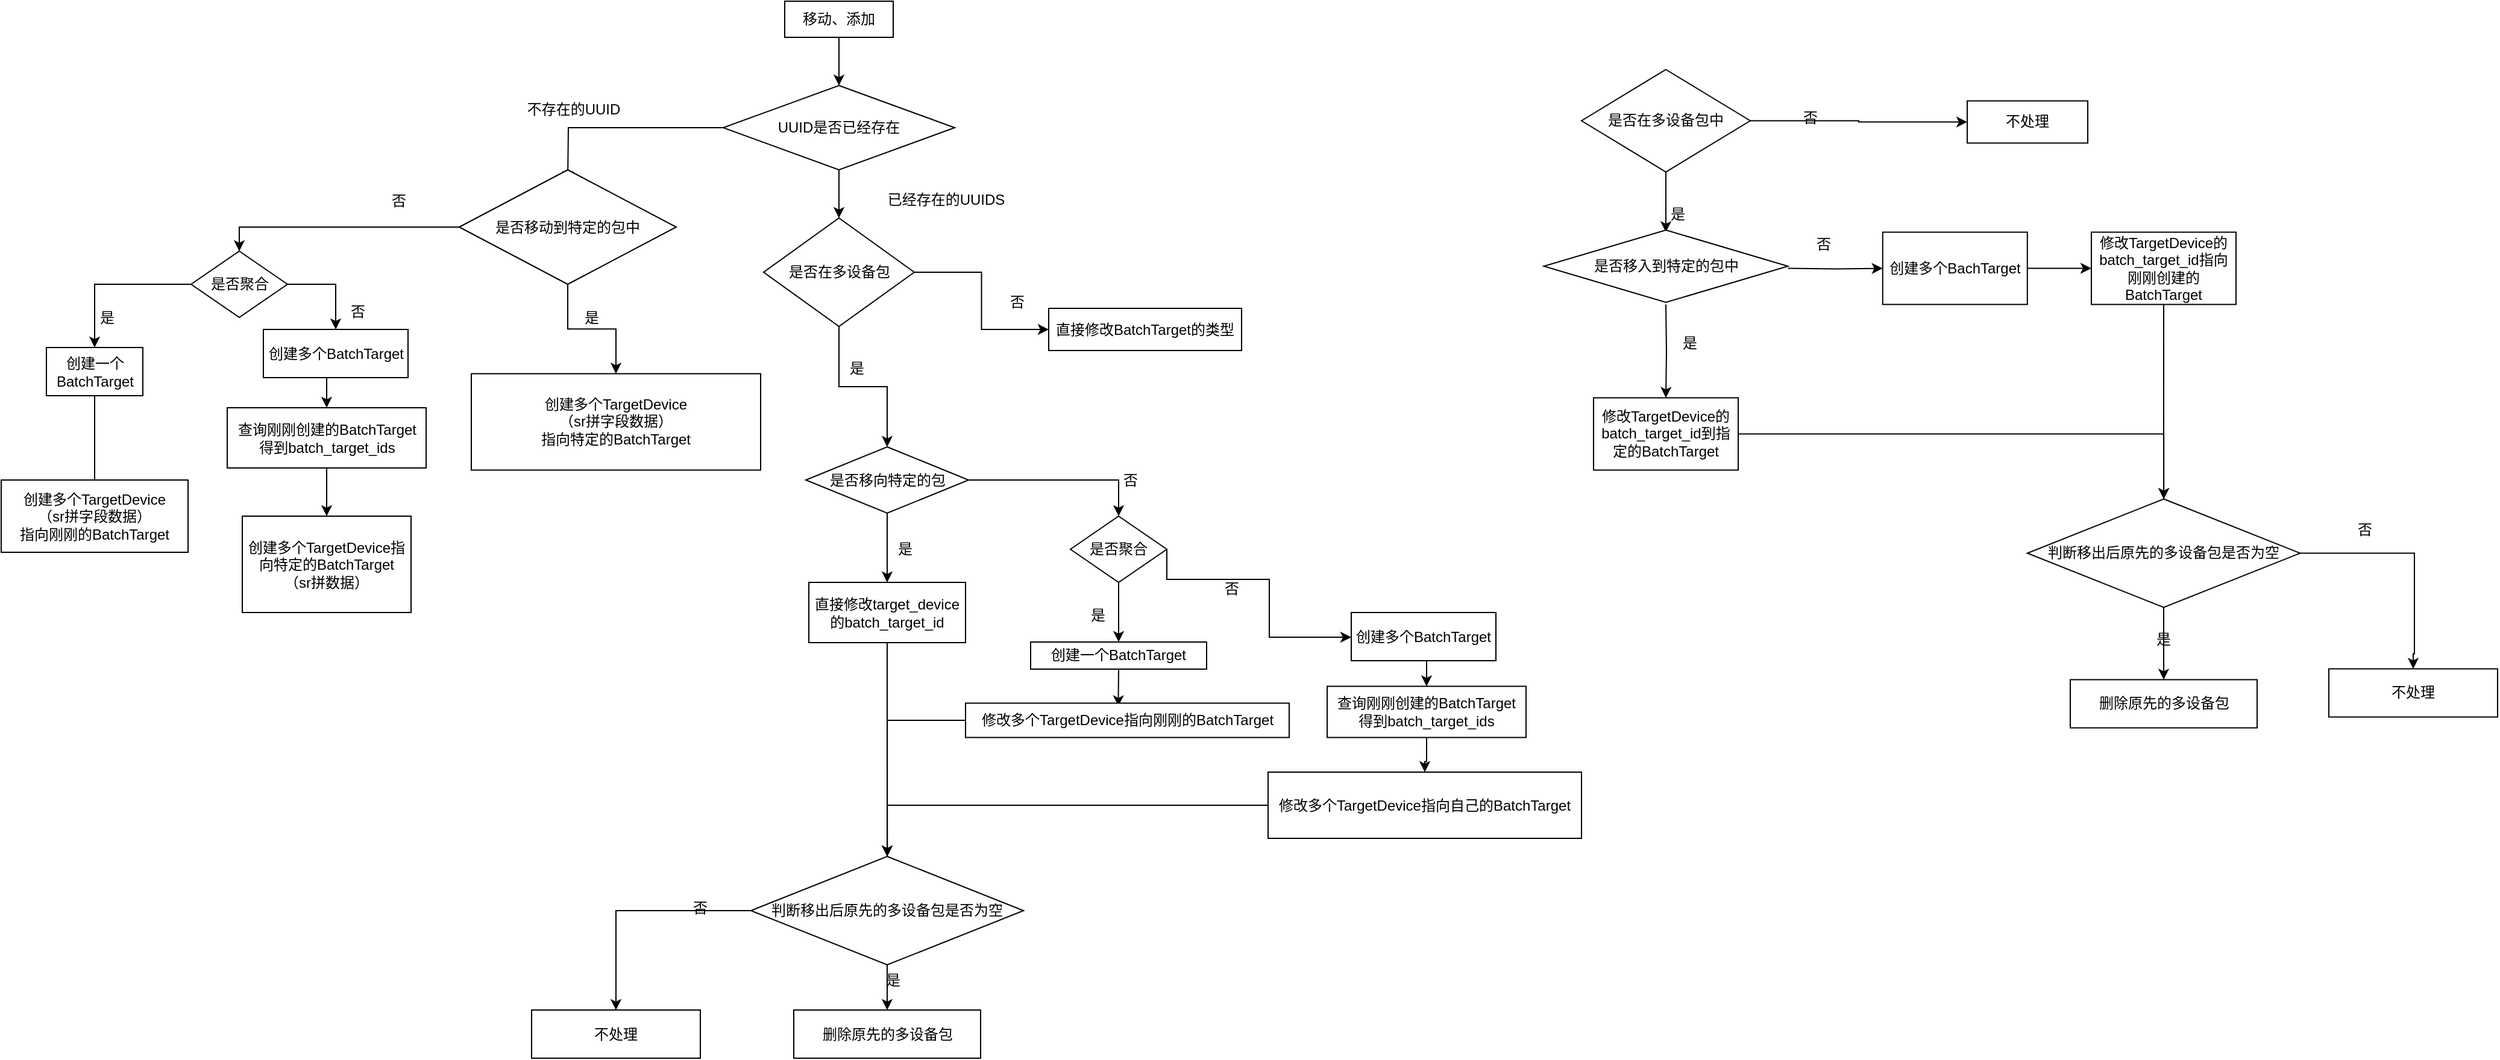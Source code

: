 <mxfile version="21.6.2" type="github">
  <diagram name="第 1 页" id="msrC1hAe30Xg3wMURsVK">
    <mxGraphModel dx="2345" dy="676" grid="1" gridSize="10" guides="1" tooltips="1" connect="1" arrows="1" fold="1" page="1" pageScale="1" pageWidth="827" pageHeight="1169" math="0" shadow="0">
      <root>
        <mxCell id="0" />
        <mxCell id="1" parent="0" />
        <mxCell id="P365xrxu5ykFGGpO0YsA-1" value="移动、添加" style="rounded=0;whiteSpace=wrap;html=1;" parent="1" vertex="1">
          <mxGeometry x="280" y="30" width="90" height="30" as="geometry" />
        </mxCell>
        <mxCell id="P365xrxu5ykFGGpO0YsA-22" style="edgeStyle=orthogonalEdgeStyle;rounded=0;orthogonalLoop=1;jettySize=auto;html=1;exitX=1;exitY=0.5;exitDx=0;exitDy=0;" parent="1" source="P365xrxu5ykFGGpO0YsA-6" target="P365xrxu5ykFGGpO0YsA-21" edge="1">
          <mxGeometry relative="1" as="geometry" />
        </mxCell>
        <mxCell id="kgve2yl_xJI6iGoT1gtc-13" style="edgeStyle=orthogonalEdgeStyle;rounded=0;orthogonalLoop=1;jettySize=auto;html=1;exitX=0.5;exitY=1;exitDx=0;exitDy=0;entryX=0.5;entryY=0;entryDx=0;entryDy=0;" edge="1" parent="1" source="P365xrxu5ykFGGpO0YsA-6" target="kgve2yl_xJI6iGoT1gtc-8">
          <mxGeometry relative="1" as="geometry" />
        </mxCell>
        <mxCell id="P365xrxu5ykFGGpO0YsA-6" value="是否在多设备包" style="rhombus;whiteSpace=wrap;html=1;" parent="1" vertex="1">
          <mxGeometry x="262.5" y="210" width="125" height="90" as="geometry" />
        </mxCell>
        <mxCell id="P365xrxu5ykFGGpO0YsA-10" value="" style="edgeStyle=orthogonalEdgeStyle;rounded=0;orthogonalLoop=1;jettySize=auto;html=1;exitX=0.5;exitY=1;exitDx=0;exitDy=0;" parent="1" source="P365xrxu5ykFGGpO0YsA-1" target="P365xrxu5ykFGGpO0YsA-8" edge="1">
          <mxGeometry relative="1" as="geometry">
            <mxPoint x="325" y="60" as="sourcePoint" />
            <mxPoint x="191" y="240" as="targetPoint" />
          </mxGeometry>
        </mxCell>
        <mxCell id="P365xrxu5ykFGGpO0YsA-15" style="edgeStyle=orthogonalEdgeStyle;rounded=0;orthogonalLoop=1;jettySize=auto;html=1;exitX=0.5;exitY=1;exitDx=0;exitDy=0;entryX=0.5;entryY=0;entryDx=0;entryDy=0;" parent="1" source="P365xrxu5ykFGGpO0YsA-8" target="P365xrxu5ykFGGpO0YsA-6" edge="1">
          <mxGeometry relative="1" as="geometry" />
        </mxCell>
        <mxCell id="P365xrxu5ykFGGpO0YsA-28" style="edgeStyle=orthogonalEdgeStyle;rounded=0;orthogonalLoop=1;jettySize=auto;html=1;exitX=0;exitY=0.5;exitDx=0;exitDy=0;" parent="1" source="P365xrxu5ykFGGpO0YsA-8" edge="1">
          <mxGeometry relative="1" as="geometry">
            <mxPoint x="100" y="180" as="targetPoint" />
          </mxGeometry>
        </mxCell>
        <mxCell id="P365xrxu5ykFGGpO0YsA-8" value="UUID是否已经存在" style="rhombus;whiteSpace=wrap;html=1;rounded=0;" parent="1" vertex="1">
          <mxGeometry x="228.98" y="100" width="192.03" height="70" as="geometry" />
        </mxCell>
        <mxCell id="P365xrxu5ykFGGpO0YsA-16" value="已经存在的UUIDS" style="text;html=1;strokeColor=none;fillColor=none;align=center;verticalAlign=middle;whiteSpace=wrap;rounded=0;" parent="1" vertex="1">
          <mxGeometry x="329" y="170" width="170" height="50" as="geometry" />
        </mxCell>
        <mxCell id="kgve2yl_xJI6iGoT1gtc-9" style="edgeStyle=orthogonalEdgeStyle;rounded=0;orthogonalLoop=1;jettySize=auto;html=1;exitX=0.5;exitY=1;exitDx=0;exitDy=0;" edge="1" parent="1" target="kgve2yl_xJI6iGoT1gtc-8">
          <mxGeometry relative="1" as="geometry">
            <mxPoint x="375" y="430" as="sourcePoint" />
          </mxGeometry>
        </mxCell>
        <mxCell id="P365xrxu5ykFGGpO0YsA-20" value="是" style="text;html=1;strokeColor=none;fillColor=none;align=center;verticalAlign=middle;whiteSpace=wrap;rounded=0;" parent="1" vertex="1">
          <mxGeometry x="310" y="320" width="60" height="30" as="geometry" />
        </mxCell>
        <mxCell id="P365xrxu5ykFGGpO0YsA-21" value="直接修改BatchTarget的类型" style="rounded=0;whiteSpace=wrap;html=1;" parent="1" vertex="1">
          <mxGeometry x="499" y="285" width="160" height="35" as="geometry" />
        </mxCell>
        <mxCell id="P365xrxu5ykFGGpO0YsA-23" value="否" style="text;html=1;strokeColor=none;fillColor=none;align=center;verticalAlign=middle;whiteSpace=wrap;rounded=0;" parent="1" vertex="1">
          <mxGeometry x="442.5" y="265" width="60" height="30" as="geometry" />
        </mxCell>
        <mxCell id="P365xrxu5ykFGGpO0YsA-29" value="不存在的UUID" style="text;html=1;strokeColor=none;fillColor=none;align=center;verticalAlign=middle;whiteSpace=wrap;rounded=0;" parent="1" vertex="1">
          <mxGeometry x="20" y="95" width="170" height="50" as="geometry" />
        </mxCell>
        <mxCell id="P365xrxu5ykFGGpO0YsA-32" style="edgeStyle=orthogonalEdgeStyle;rounded=0;orthogonalLoop=1;jettySize=auto;html=1;exitX=0;exitY=0.5;exitDx=0;exitDy=0;" parent="1" source="P365xrxu5ykFGGpO0YsA-30" target="P365xrxu5ykFGGpO0YsA-31" edge="1">
          <mxGeometry relative="1" as="geometry" />
        </mxCell>
        <mxCell id="P365xrxu5ykFGGpO0YsA-35" style="edgeStyle=orthogonalEdgeStyle;rounded=0;orthogonalLoop=1;jettySize=auto;html=1;exitX=1;exitY=0.5;exitDx=0;exitDy=0;entryX=0.5;entryY=0;entryDx=0;entryDy=0;" parent="1" source="P365xrxu5ykFGGpO0YsA-30" target="P365xrxu5ykFGGpO0YsA-34" edge="1">
          <mxGeometry relative="1" as="geometry" />
        </mxCell>
        <mxCell id="P365xrxu5ykFGGpO0YsA-30" value="是否聚合" style="rhombus;whiteSpace=wrap;html=1;" parent="1" vertex="1">
          <mxGeometry x="-212.5" y="237.5" width="80" height="55" as="geometry" />
        </mxCell>
        <mxCell id="P365xrxu5ykFGGpO0YsA-38" style="edgeStyle=orthogonalEdgeStyle;rounded=0;orthogonalLoop=1;jettySize=auto;html=1;exitX=0.5;exitY=1;exitDx=0;exitDy=0;" parent="1" source="P365xrxu5ykFGGpO0YsA-31" edge="1">
          <mxGeometry relative="1" as="geometry">
            <mxPoint x="-292.5" y="437.5" as="targetPoint" />
          </mxGeometry>
        </mxCell>
        <mxCell id="P365xrxu5ykFGGpO0YsA-31" value="创建一个BatchTarget" style="rounded=0;whiteSpace=wrap;html=1;" parent="1" vertex="1">
          <mxGeometry x="-332.5" y="317.5" width="80" height="40" as="geometry" />
        </mxCell>
        <mxCell id="P365xrxu5ykFGGpO0YsA-33" value="是" style="text;html=1;strokeColor=none;fillColor=none;align=center;verticalAlign=middle;whiteSpace=wrap;rounded=0;" parent="1" vertex="1">
          <mxGeometry x="-312.5" y="277.5" width="60" height="30" as="geometry" />
        </mxCell>
        <mxCell id="P365xrxu5ykFGGpO0YsA-40" style="edgeStyle=orthogonalEdgeStyle;rounded=0;orthogonalLoop=1;jettySize=auto;html=1;exitX=0.5;exitY=1;exitDx=0;exitDy=0;entryX=0.5;entryY=0;entryDx=0;entryDy=0;" parent="1" source="P365xrxu5ykFGGpO0YsA-34" target="P365xrxu5ykFGGpO0YsA-39" edge="1">
          <mxGeometry relative="1" as="geometry" />
        </mxCell>
        <mxCell id="P365xrxu5ykFGGpO0YsA-34" value="创建多个BatchTarget" style="rounded=0;whiteSpace=wrap;html=1;" parent="1" vertex="1">
          <mxGeometry x="-152.5" y="302.5" width="120" height="40" as="geometry" />
        </mxCell>
        <mxCell id="P365xrxu5ykFGGpO0YsA-36" value="否" style="text;html=1;strokeColor=none;fillColor=none;align=center;verticalAlign=middle;whiteSpace=wrap;rounded=0;" parent="1" vertex="1">
          <mxGeometry x="-103.52" y="272.5" width="60" height="30" as="geometry" />
        </mxCell>
        <mxCell id="P365xrxu5ykFGGpO0YsA-37" value="创建多个TargetDevice&lt;br&gt;（sr拼字段数据）&lt;br&gt;指向刚刚的BatchTarget" style="rounded=0;whiteSpace=wrap;html=1;" parent="1" vertex="1">
          <mxGeometry x="-370" y="427.5" width="155" height="60" as="geometry" />
        </mxCell>
        <mxCell id="P365xrxu5ykFGGpO0YsA-42" style="edgeStyle=orthogonalEdgeStyle;rounded=0;orthogonalLoop=1;jettySize=auto;html=1;exitX=0.5;exitY=1;exitDx=0;exitDy=0;" parent="1" source="P365xrxu5ykFGGpO0YsA-39" target="P365xrxu5ykFGGpO0YsA-41" edge="1">
          <mxGeometry relative="1" as="geometry" />
        </mxCell>
        <mxCell id="P365xrxu5ykFGGpO0YsA-39" value="查询刚刚创建的BatchTarget&lt;br&gt;得到batch_target_ids" style="rounded=0;whiteSpace=wrap;html=1;" parent="1" vertex="1">
          <mxGeometry x="-182.5" y="367.5" width="165" height="50" as="geometry" />
        </mxCell>
        <mxCell id="P365xrxu5ykFGGpO0YsA-41" value="创建多个TargetDevice指向特定的BatchTarget&lt;br&gt;（sr拼数据）" style="rounded=0;whiteSpace=wrap;html=1;" parent="1" vertex="1">
          <mxGeometry x="-170" y="457.5" width="140" height="80" as="geometry" />
        </mxCell>
        <mxCell id="P365xrxu5ykFGGpO0YsA-69" style="edgeStyle=orthogonalEdgeStyle;rounded=0;orthogonalLoop=1;jettySize=auto;html=1;exitX=1;exitY=0.5;exitDx=0;exitDy=0;" parent="1" source="P365xrxu5ykFGGpO0YsA-48" target="P365xrxu5ykFGGpO0YsA-62" edge="1">
          <mxGeometry relative="1" as="geometry">
            <Array as="points">
              <mxPoint x="682" y="510" />
              <mxPoint x="682" y="558" />
            </Array>
          </mxGeometry>
        </mxCell>
        <mxCell id="kgve2yl_xJI6iGoT1gtc-104" style="edgeStyle=orthogonalEdgeStyle;rounded=0;orthogonalLoop=1;jettySize=auto;html=1;exitX=0.5;exitY=1;exitDx=0;exitDy=0;entryX=0.5;entryY=0;entryDx=0;entryDy=0;" edge="1" parent="1" source="P365xrxu5ykFGGpO0YsA-48" target="kgve2yl_xJI6iGoT1gtc-100">
          <mxGeometry relative="1" as="geometry" />
        </mxCell>
        <mxCell id="P365xrxu5ykFGGpO0YsA-48" value="是否聚合" style="rhombus;whiteSpace=wrap;html=1;" parent="1" vertex="1">
          <mxGeometry x="517" y="457.5" width="80" height="55" as="geometry" />
        </mxCell>
        <mxCell id="P365xrxu5ykFGGpO0YsA-55" value="是" style="text;html=1;strokeColor=none;fillColor=none;align=center;verticalAlign=middle;whiteSpace=wrap;rounded=0;" parent="1" vertex="1">
          <mxGeometry x="510" y="517.5" width="60" height="45" as="geometry" />
        </mxCell>
        <mxCell id="kgve2yl_xJI6iGoT1gtc-107" style="edgeStyle=orthogonalEdgeStyle;rounded=0;orthogonalLoop=1;jettySize=auto;html=1;exitX=0.5;exitY=1;exitDx=0;exitDy=0;entryX=0.5;entryY=0;entryDx=0;entryDy=0;" edge="1" parent="1" source="P365xrxu5ykFGGpO0YsA-62" target="kgve2yl_xJI6iGoT1gtc-106">
          <mxGeometry relative="1" as="geometry" />
        </mxCell>
        <mxCell id="P365xrxu5ykFGGpO0YsA-62" value="创建多个BatchTarget" style="rounded=0;whiteSpace=wrap;html=1;" parent="1" vertex="1">
          <mxGeometry x="750" y="537.5" width="120" height="40" as="geometry" />
        </mxCell>
        <mxCell id="kgve2yl_xJI6iGoT1gtc-20" style="edgeStyle=orthogonalEdgeStyle;rounded=0;orthogonalLoop=1;jettySize=auto;html=1;exitX=0;exitY=0.5;exitDx=0;exitDy=0;" edge="1" parent="1" source="P365xrxu5ykFGGpO0YsA-64" target="kgve2yl_xJI6iGoT1gtc-18">
          <mxGeometry relative="1" as="geometry" />
        </mxCell>
        <mxCell id="P365xrxu5ykFGGpO0YsA-64" value="修改多个TargetDevice指向自己的BatchTarget" style="rounded=0;whiteSpace=wrap;html=1;" parent="1" vertex="1">
          <mxGeometry x="681.01" y="670" width="260" height="55" as="geometry" />
        </mxCell>
        <mxCell id="P365xrxu5ykFGGpO0YsA-70" value="否" style="text;html=1;strokeColor=none;fillColor=none;align=center;verticalAlign=middle;whiteSpace=wrap;rounded=0;" parent="1" vertex="1">
          <mxGeometry x="621.01" y="502.5" width="60" height="30" as="geometry" />
        </mxCell>
        <mxCell id="kgve2yl_xJI6iGoT1gtc-6" style="edgeStyle=orthogonalEdgeStyle;rounded=0;orthogonalLoop=1;jettySize=auto;html=1;exitX=1;exitY=0.5;exitDx=0;exitDy=0;" edge="1" parent="1" source="kgve2yl_xJI6iGoT1gtc-1" target="kgve2yl_xJI6iGoT1gtc-5">
          <mxGeometry relative="1" as="geometry" />
        </mxCell>
        <mxCell id="kgve2yl_xJI6iGoT1gtc-71" style="edgeStyle=orthogonalEdgeStyle;rounded=0;orthogonalLoop=1;jettySize=auto;html=1;exitX=0.5;exitY=1;exitDx=0;exitDy=0;entryX=0.5;entryY=0;entryDx=0;entryDy=0;" edge="1" parent="1" source="kgve2yl_xJI6iGoT1gtc-1">
          <mxGeometry relative="1" as="geometry">
            <mxPoint x="1011.01" y="221.75" as="targetPoint" />
          </mxGeometry>
        </mxCell>
        <mxCell id="kgve2yl_xJI6iGoT1gtc-1" value="是否在多设备包中" style="rhombus;whiteSpace=wrap;html=1;" vertex="1" parent="1">
          <mxGeometry x="941.01" y="86.75" width="140" height="85" as="geometry" />
        </mxCell>
        <mxCell id="kgve2yl_xJI6iGoT1gtc-39" style="edgeStyle=orthogonalEdgeStyle;rounded=0;orthogonalLoop=1;jettySize=auto;html=1;exitX=0.5;exitY=1;exitDx=0;exitDy=0;" edge="1" parent="1" source="kgve2yl_xJI6iGoT1gtc-2" target="kgve2yl_xJI6iGoT1gtc-34">
          <mxGeometry relative="1" as="geometry" />
        </mxCell>
        <mxCell id="kgve2yl_xJI6iGoT1gtc-2" value="修改TargetDevice的batch_target_id指向刚刚创建的BatchTarget" style="rounded=0;whiteSpace=wrap;html=1;" vertex="1" parent="1">
          <mxGeometry x="1364.01" y="221.75" width="120" height="60" as="geometry" />
        </mxCell>
        <mxCell id="kgve2yl_xJI6iGoT1gtc-4" value="是" style="text;html=1;strokeColor=none;fillColor=none;align=center;verticalAlign=middle;whiteSpace=wrap;rounded=0;" vertex="1" parent="1">
          <mxGeometry x="991.01" y="191.75" width="60" height="30" as="geometry" />
        </mxCell>
        <mxCell id="kgve2yl_xJI6iGoT1gtc-5" value="不处理" style="rounded=0;whiteSpace=wrap;html=1;" vertex="1" parent="1">
          <mxGeometry x="1261.01" y="112.75" width="100" height="35" as="geometry" />
        </mxCell>
        <mxCell id="kgve2yl_xJI6iGoT1gtc-7" value="否" style="text;html=1;strokeColor=none;fillColor=none;align=center;verticalAlign=middle;whiteSpace=wrap;rounded=0;" vertex="1" parent="1">
          <mxGeometry x="1101.01" y="111.75" width="60" height="30" as="geometry" />
        </mxCell>
        <mxCell id="kgve2yl_xJI6iGoT1gtc-10" style="edgeStyle=orthogonalEdgeStyle;rounded=0;orthogonalLoop=1;jettySize=auto;html=1;exitX=1;exitY=0.5;exitDx=0;exitDy=0;entryX=0.5;entryY=0;entryDx=0;entryDy=0;" edge="1" parent="1" source="kgve2yl_xJI6iGoT1gtc-8" target="P365xrxu5ykFGGpO0YsA-48">
          <mxGeometry relative="1" as="geometry" />
        </mxCell>
        <mxCell id="kgve2yl_xJI6iGoT1gtc-15" style="edgeStyle=orthogonalEdgeStyle;rounded=0;orthogonalLoop=1;jettySize=auto;html=1;exitX=0.5;exitY=1;exitDx=0;exitDy=0;" edge="1" parent="1" source="kgve2yl_xJI6iGoT1gtc-8" target="kgve2yl_xJI6iGoT1gtc-14">
          <mxGeometry relative="1" as="geometry" />
        </mxCell>
        <mxCell id="kgve2yl_xJI6iGoT1gtc-8" value="是否移向特定的包" style="rhombus;whiteSpace=wrap;html=1;" vertex="1" parent="1">
          <mxGeometry x="297.5" y="400" width="135" height="55" as="geometry" />
        </mxCell>
        <mxCell id="kgve2yl_xJI6iGoT1gtc-11" value="否" style="text;html=1;strokeColor=none;fillColor=none;align=center;verticalAlign=middle;whiteSpace=wrap;rounded=0;" vertex="1" parent="1">
          <mxGeometry x="537" y="412.5" width="60" height="30" as="geometry" />
        </mxCell>
        <mxCell id="kgve2yl_xJI6iGoT1gtc-110" style="edgeStyle=orthogonalEdgeStyle;rounded=0;orthogonalLoop=1;jettySize=auto;html=1;exitX=0.5;exitY=1;exitDx=0;exitDy=0;" edge="1" parent="1" source="kgve2yl_xJI6iGoT1gtc-14" target="kgve2yl_xJI6iGoT1gtc-18">
          <mxGeometry relative="1" as="geometry" />
        </mxCell>
        <mxCell id="kgve2yl_xJI6iGoT1gtc-14" value="直接修改target_device的batch_target_id" style="rounded=0;whiteSpace=wrap;html=1;" vertex="1" parent="1">
          <mxGeometry x="300" y="512.5" width="130" height="50" as="geometry" />
        </mxCell>
        <mxCell id="kgve2yl_xJI6iGoT1gtc-17" value="是" style="text;html=1;strokeColor=none;fillColor=none;align=center;verticalAlign=middle;whiteSpace=wrap;rounded=0;" vertex="1" parent="1">
          <mxGeometry x="350" y="470" width="60" height="30" as="geometry" />
        </mxCell>
        <mxCell id="kgve2yl_xJI6iGoT1gtc-24" style="edgeStyle=orthogonalEdgeStyle;rounded=0;orthogonalLoop=1;jettySize=auto;html=1;exitX=0.5;exitY=1;exitDx=0;exitDy=0;entryX=0.5;entryY=0;entryDx=0;entryDy=0;" edge="1" parent="1" source="kgve2yl_xJI6iGoT1gtc-18" target="kgve2yl_xJI6iGoT1gtc-23">
          <mxGeometry relative="1" as="geometry" />
        </mxCell>
        <mxCell id="kgve2yl_xJI6iGoT1gtc-28" style="edgeStyle=orthogonalEdgeStyle;rounded=0;orthogonalLoop=1;jettySize=auto;html=1;exitX=0;exitY=0.5;exitDx=0;exitDy=0;" edge="1" parent="1" source="kgve2yl_xJI6iGoT1gtc-18" target="kgve2yl_xJI6iGoT1gtc-27">
          <mxGeometry relative="1" as="geometry" />
        </mxCell>
        <mxCell id="kgve2yl_xJI6iGoT1gtc-18" value="判断移出后原先的多设备包是否为空" style="rhombus;whiteSpace=wrap;html=1;" vertex="1" parent="1">
          <mxGeometry x="251.88" y="740" width="226.25" height="90" as="geometry" />
        </mxCell>
        <mxCell id="kgve2yl_xJI6iGoT1gtc-23" value="删除原先的多设备包" style="rounded=0;whiteSpace=wrap;html=1;" vertex="1" parent="1">
          <mxGeometry x="287.5" y="867.5" width="155" height="40" as="geometry" />
        </mxCell>
        <mxCell id="kgve2yl_xJI6iGoT1gtc-25" value="是" style="text;html=1;strokeColor=none;fillColor=none;align=center;verticalAlign=middle;whiteSpace=wrap;rounded=0;" vertex="1" parent="1">
          <mxGeometry x="340" y="827.5" width="60" height="30" as="geometry" />
        </mxCell>
        <mxCell id="kgve2yl_xJI6iGoT1gtc-27" value="不处理" style="rounded=0;whiteSpace=wrap;html=1;" vertex="1" parent="1">
          <mxGeometry x="70" y="867.5" width="140" height="40" as="geometry" />
        </mxCell>
        <mxCell id="kgve2yl_xJI6iGoT1gtc-29" value="否" style="text;html=1;strokeColor=none;fillColor=none;align=center;verticalAlign=middle;whiteSpace=wrap;rounded=0;" vertex="1" parent="1">
          <mxGeometry x="180" y="767.5" width="60" height="30" as="geometry" />
        </mxCell>
        <mxCell id="kgve2yl_xJI6iGoT1gtc-32" style="edgeStyle=orthogonalEdgeStyle;rounded=0;orthogonalLoop=1;jettySize=auto;html=1;exitX=0.5;exitY=1;exitDx=0;exitDy=0;entryX=0.5;entryY=0;entryDx=0;entryDy=0;" edge="1" parent="1" source="kgve2yl_xJI6iGoT1gtc-34" target="kgve2yl_xJI6iGoT1gtc-35">
          <mxGeometry relative="1" as="geometry" />
        </mxCell>
        <mxCell id="kgve2yl_xJI6iGoT1gtc-74" style="edgeStyle=orthogonalEdgeStyle;rounded=0;orthogonalLoop=1;jettySize=auto;html=1;exitX=1;exitY=0.5;exitDx=0;exitDy=0;entryX=0.5;entryY=0;entryDx=0;entryDy=0;" edge="1" parent="1" source="kgve2yl_xJI6iGoT1gtc-34" target="kgve2yl_xJI6iGoT1gtc-75">
          <mxGeometry relative="1" as="geometry">
            <mxPoint x="1631.01" y="571.75" as="targetPoint" />
            <Array as="points">
              <mxPoint x="1632.01" y="488.75" />
              <mxPoint x="1632.01" y="571.75" />
            </Array>
          </mxGeometry>
        </mxCell>
        <mxCell id="kgve2yl_xJI6iGoT1gtc-34" value="判断移出后原先的多设备包是否为空" style="rhombus;whiteSpace=wrap;html=1;" vertex="1" parent="1">
          <mxGeometry x="1310.89" y="443.25" width="226.25" height="90" as="geometry" />
        </mxCell>
        <mxCell id="kgve2yl_xJI6iGoT1gtc-35" value="删除原先的多设备包" style="rounded=0;whiteSpace=wrap;html=1;" vertex="1" parent="1">
          <mxGeometry x="1346.51" y="593.25" width="155" height="40" as="geometry" />
        </mxCell>
        <mxCell id="kgve2yl_xJI6iGoT1gtc-36" value="是" style="text;html=1;strokeColor=none;fillColor=none;align=center;verticalAlign=middle;whiteSpace=wrap;rounded=0;" vertex="1" parent="1">
          <mxGeometry x="1394.01" y="544.5" width="60" height="30" as="geometry" />
        </mxCell>
        <mxCell id="kgve2yl_xJI6iGoT1gtc-55" style="edgeStyle=orthogonalEdgeStyle;rounded=0;orthogonalLoop=1;jettySize=auto;html=1;exitX=0;exitY=0.5;exitDx=0;exitDy=0;entryX=0.5;entryY=0;entryDx=0;entryDy=0;" edge="1" parent="1" source="kgve2yl_xJI6iGoT1gtc-53" target="P365xrxu5ykFGGpO0YsA-30">
          <mxGeometry relative="1" as="geometry" />
        </mxCell>
        <mxCell id="kgve2yl_xJI6iGoT1gtc-58" style="edgeStyle=orthogonalEdgeStyle;rounded=0;orthogonalLoop=1;jettySize=auto;html=1;exitX=0.5;exitY=1;exitDx=0;exitDy=0;" edge="1" parent="1" source="kgve2yl_xJI6iGoT1gtc-53" target="kgve2yl_xJI6iGoT1gtc-57">
          <mxGeometry relative="1" as="geometry" />
        </mxCell>
        <mxCell id="kgve2yl_xJI6iGoT1gtc-53" value="是否移动到特定的包中" style="rhombus;whiteSpace=wrap;html=1;" vertex="1" parent="1">
          <mxGeometry x="10" y="170" width="180" height="95" as="geometry" />
        </mxCell>
        <mxCell id="kgve2yl_xJI6iGoT1gtc-56" value="否" style="text;html=1;strokeColor=none;fillColor=none;align=center;verticalAlign=middle;whiteSpace=wrap;rounded=0;" vertex="1" parent="1">
          <mxGeometry x="-70" y="181" width="60" height="30" as="geometry" />
        </mxCell>
        <mxCell id="kgve2yl_xJI6iGoT1gtc-57" value="创建多个TargetDevice&lt;br&gt;（sr拼字段数据）&lt;br&gt;指向特定的BatchTarget" style="rounded=0;whiteSpace=wrap;html=1;" vertex="1" parent="1">
          <mxGeometry x="20" y="339.25" width="240" height="80" as="geometry" />
        </mxCell>
        <mxCell id="kgve2yl_xJI6iGoT1gtc-59" value="是" style="text;html=1;strokeColor=none;fillColor=none;align=center;verticalAlign=middle;whiteSpace=wrap;rounded=0;" vertex="1" parent="1">
          <mxGeometry x="90" y="277.5" width="60" height="30" as="geometry" />
        </mxCell>
        <mxCell id="kgve2yl_xJI6iGoT1gtc-78" style="edgeStyle=orthogonalEdgeStyle;rounded=0;orthogonalLoop=1;jettySize=auto;html=1;exitX=0.5;exitY=1;exitDx=0;exitDy=0;" edge="1" parent="1" target="kgve2yl_xJI6iGoT1gtc-77">
          <mxGeometry relative="1" as="geometry">
            <mxPoint x="1011.01" y="281.75" as="sourcePoint" />
          </mxGeometry>
        </mxCell>
        <mxCell id="kgve2yl_xJI6iGoT1gtc-81" style="edgeStyle=orthogonalEdgeStyle;rounded=0;orthogonalLoop=1;jettySize=auto;html=1;exitX=1;exitY=0.5;exitDx=0;exitDy=0;entryX=0;entryY=0.5;entryDx=0;entryDy=0;" edge="1" parent="1" target="kgve2yl_xJI6iGoT1gtc-80">
          <mxGeometry relative="1" as="geometry">
            <mxPoint x="1112.26" y="251.75" as="sourcePoint" />
          </mxGeometry>
        </mxCell>
        <mxCell id="kgve2yl_xJI6iGoT1gtc-60" value="是否移入到特定的包中" style="rhombus;whiteSpace=wrap;html=1;" vertex="1" parent="1">
          <mxGeometry x="909.76" y="220" width="202.5" height="60" as="geometry" />
        </mxCell>
        <mxCell id="kgve2yl_xJI6iGoT1gtc-75" value="不处理" style="rounded=0;whiteSpace=wrap;html=1;" vertex="1" parent="1">
          <mxGeometry x="1561.01" y="584.25" width="140" height="40" as="geometry" />
        </mxCell>
        <mxCell id="kgve2yl_xJI6iGoT1gtc-76" value="否" style="text;html=1;strokeColor=none;fillColor=none;align=center;verticalAlign=middle;whiteSpace=wrap;rounded=0;" vertex="1" parent="1">
          <mxGeometry x="1561.01" y="454.25" width="60" height="30" as="geometry" />
        </mxCell>
        <mxCell id="kgve2yl_xJI6iGoT1gtc-79" style="edgeStyle=orthogonalEdgeStyle;rounded=0;orthogonalLoop=1;jettySize=auto;html=1;" edge="1" parent="1" source="kgve2yl_xJI6iGoT1gtc-77" target="kgve2yl_xJI6iGoT1gtc-34">
          <mxGeometry relative="1" as="geometry" />
        </mxCell>
        <mxCell id="kgve2yl_xJI6iGoT1gtc-77" value="修改TargetDevice的batch_target_id到指定的BatchTarget" style="rounded=0;whiteSpace=wrap;html=1;" vertex="1" parent="1">
          <mxGeometry x="951.01" y="359.25" width="120" height="60" as="geometry" />
        </mxCell>
        <mxCell id="kgve2yl_xJI6iGoT1gtc-82" style="edgeStyle=orthogonalEdgeStyle;rounded=0;orthogonalLoop=1;jettySize=auto;html=1;exitX=1;exitY=0.5;exitDx=0;exitDy=0;entryX=0;entryY=0.5;entryDx=0;entryDy=0;" edge="1" parent="1" source="kgve2yl_xJI6iGoT1gtc-80" target="kgve2yl_xJI6iGoT1gtc-2">
          <mxGeometry relative="1" as="geometry" />
        </mxCell>
        <mxCell id="kgve2yl_xJI6iGoT1gtc-80" value="创建多个BachTarget" style="rounded=0;whiteSpace=wrap;html=1;" vertex="1" parent="1">
          <mxGeometry x="1190.89" y="221.75" width="120" height="60" as="geometry" />
        </mxCell>
        <mxCell id="kgve2yl_xJI6iGoT1gtc-83" value="是" style="text;html=1;strokeColor=none;fillColor=none;align=center;verticalAlign=middle;whiteSpace=wrap;rounded=0;" vertex="1" parent="1">
          <mxGeometry x="1001.01" y="299.25" width="60" height="30" as="geometry" />
        </mxCell>
        <mxCell id="kgve2yl_xJI6iGoT1gtc-84" value="否" style="text;html=1;strokeColor=none;fillColor=none;align=center;verticalAlign=middle;whiteSpace=wrap;rounded=0;" vertex="1" parent="1">
          <mxGeometry x="1112.26" y="216.75" width="60" height="30" as="geometry" />
        </mxCell>
        <mxCell id="kgve2yl_xJI6iGoT1gtc-102" style="edgeStyle=orthogonalEdgeStyle;rounded=0;orthogonalLoop=1;jettySize=auto;html=1;exitX=0.5;exitY=1;exitDx=0;exitDy=0;entryX=0.472;entryY=0.089;entryDx=0;entryDy=0;entryPerimeter=0;" edge="1" parent="1" source="kgve2yl_xJI6iGoT1gtc-100" target="kgve2yl_xJI6iGoT1gtc-101">
          <mxGeometry relative="1" as="geometry" />
        </mxCell>
        <mxCell id="kgve2yl_xJI6iGoT1gtc-100" value="创建一个BatchTarget" style="rounded=0;whiteSpace=wrap;html=1;" vertex="1" parent="1">
          <mxGeometry x="484" y="562" width="146" height="22.5" as="geometry" />
        </mxCell>
        <mxCell id="kgve2yl_xJI6iGoT1gtc-103" style="edgeStyle=orthogonalEdgeStyle;rounded=0;orthogonalLoop=1;jettySize=auto;html=1;exitX=0;exitY=0.5;exitDx=0;exitDy=0;" edge="1" parent="1" source="kgve2yl_xJI6iGoT1gtc-101" target="kgve2yl_xJI6iGoT1gtc-18">
          <mxGeometry relative="1" as="geometry" />
        </mxCell>
        <mxCell id="kgve2yl_xJI6iGoT1gtc-101" value="修改多个TargetDevice指向刚刚的BatchTarget" style="rounded=0;whiteSpace=wrap;html=1;" vertex="1" parent="1">
          <mxGeometry x="430" y="612.75" width="268.5" height="28.5" as="geometry" />
        </mxCell>
        <mxCell id="kgve2yl_xJI6iGoT1gtc-108" style="edgeStyle=orthogonalEdgeStyle;rounded=0;orthogonalLoop=1;jettySize=auto;html=1;exitX=0.5;exitY=1;exitDx=0;exitDy=0;" edge="1" parent="1" source="kgve2yl_xJI6iGoT1gtc-106" target="P365xrxu5ykFGGpO0YsA-64">
          <mxGeometry relative="1" as="geometry" />
        </mxCell>
        <mxCell id="kgve2yl_xJI6iGoT1gtc-106" value="查询刚刚创建的BatchTarget&lt;br&gt;得到batch_target_ids" style="rounded=0;whiteSpace=wrap;html=1;" vertex="1" parent="1">
          <mxGeometry x="730" y="598.75" width="165" height="42.5" as="geometry" />
        </mxCell>
      </root>
    </mxGraphModel>
  </diagram>
</mxfile>
